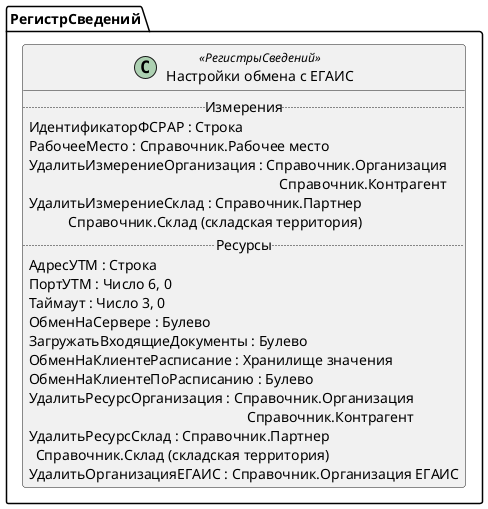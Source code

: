 ﻿@startuml НастройкиОбменаЕГАИС
'!include templates.wsd
'..\include templates.wsd
class РегистрСведений.НастройкиОбменаЕГАИС as "Настройки обмена с ЕГАИС" <<РегистрыСведений>>
{
..Измерения..
ИдентификаторФСРАР : Строка
РабочееМесто : Справочник.Рабочее место
УдалитьИзмерениеОрганизация : Справочник.Организация\rСправочник.Контрагент
УдалитьИзмерениеСклад : Справочник.Партнер\rСправочник.Склад (складская территория)
..Ресурсы..
АдресУТМ : Строка
ПортУТМ : Число 6, 0
Таймаут : Число 3, 0
ОбменНаСервере : Булево
ЗагружатьВходящиеДокументы : Булево
ОбменНаКлиентеРасписание : Хранилище значения
ОбменНаКлиентеПоРасписанию : Булево
УдалитьРесурсОрганизация : Справочник.Организация\rСправочник.Контрагент
УдалитьРесурсСклад : Справочник.Партнер\rСправочник.Склад (складская территория)
УдалитьОрганизацияЕГАИС : Справочник.Организация ЕГАИС
}
@enduml
